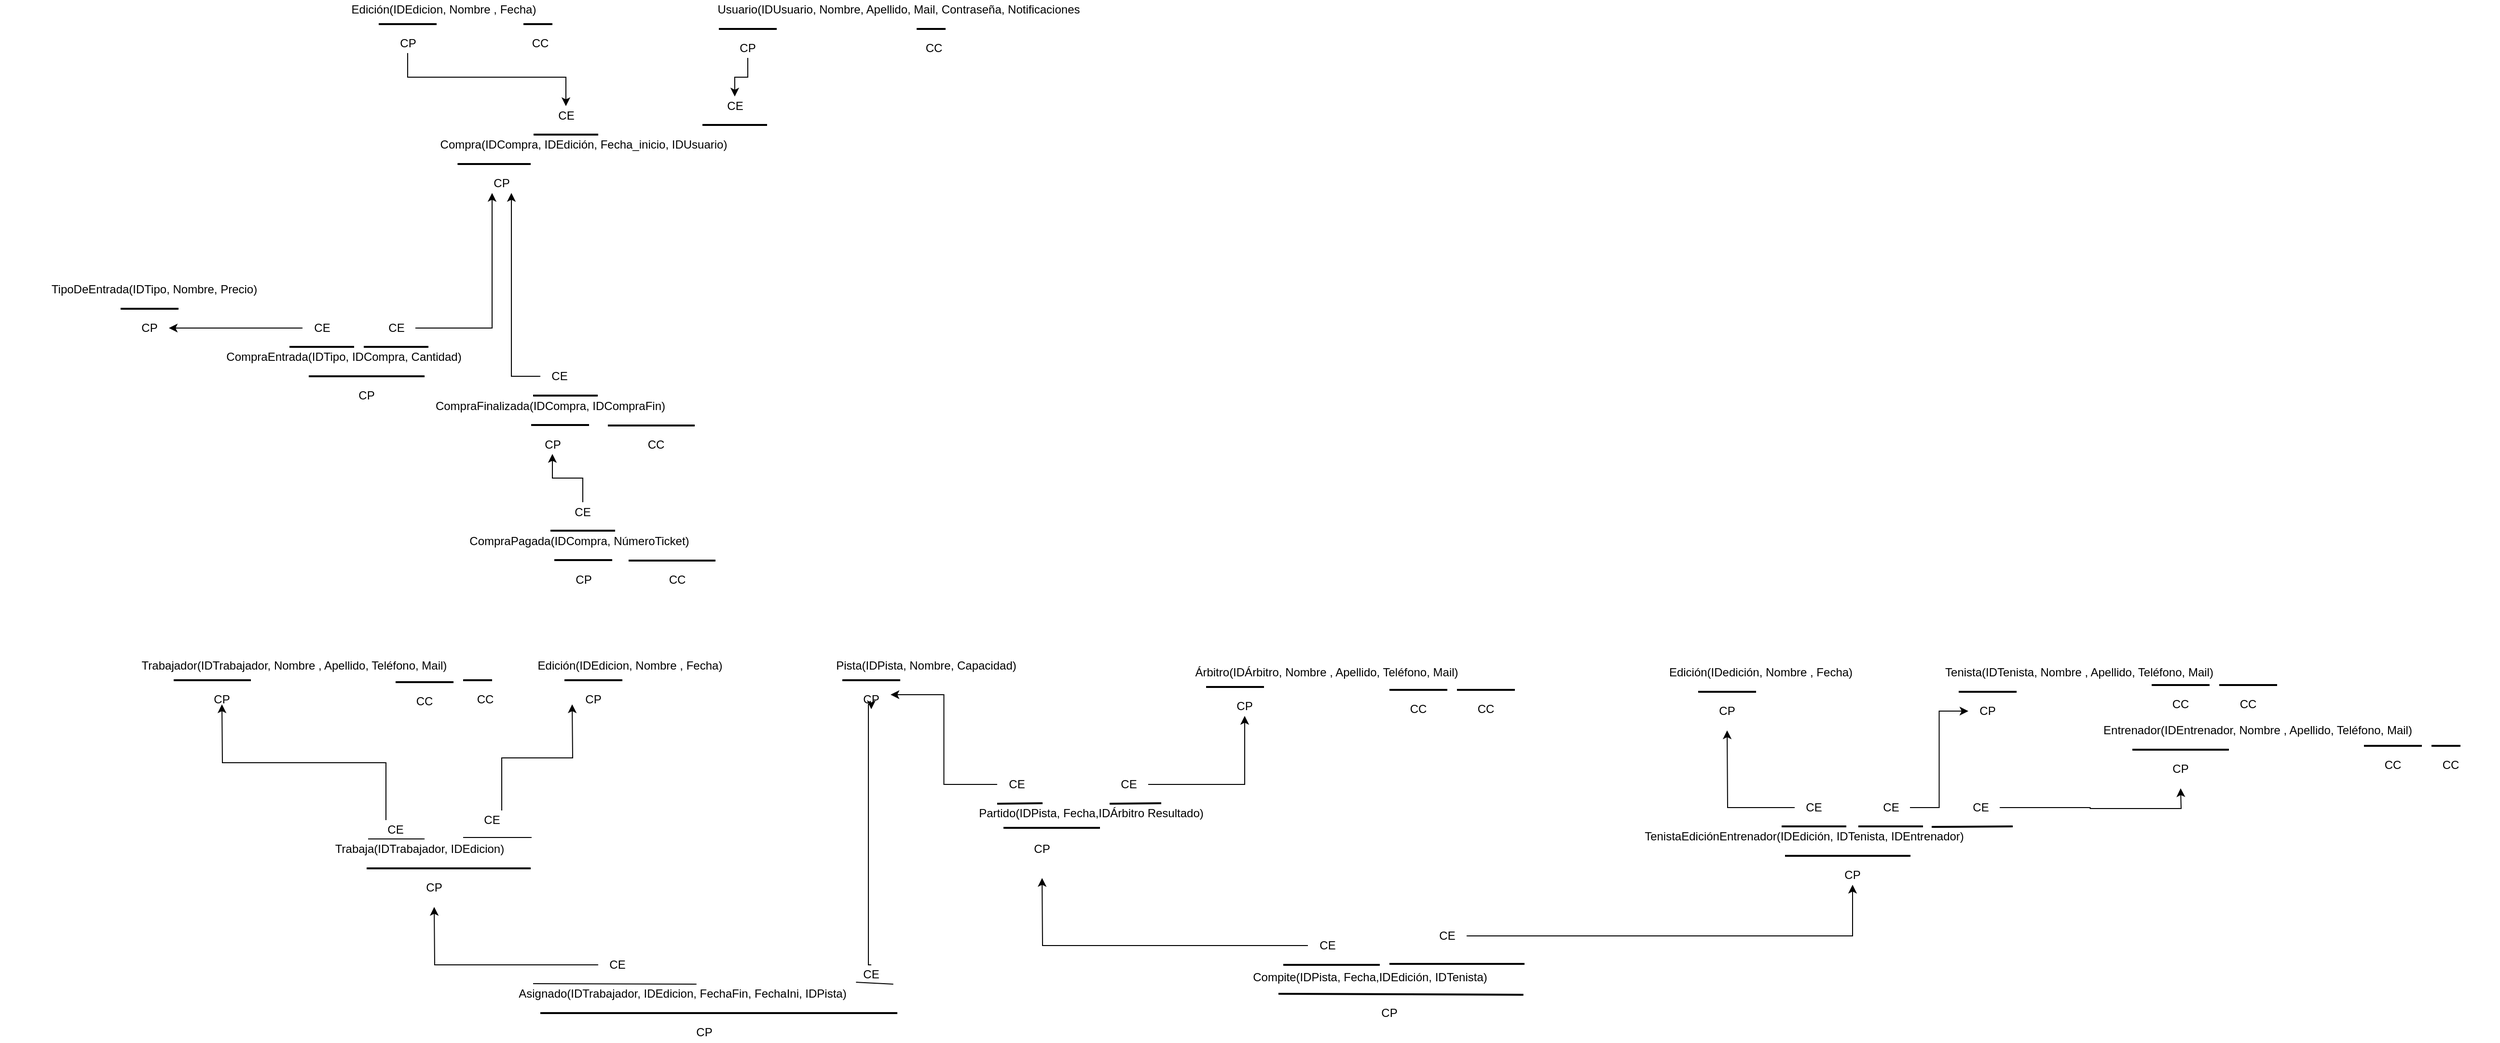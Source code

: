 <mxfile version="12.4.6" type="google"><diagram id="whbSe025Sx5PZPA5uWfd" name="Page-1"><mxGraphModel dx="2699" dy="1967" grid="1" gridSize="10" guides="1" tooltips="1" connect="1" arrows="1" fold="1" page="1" pageScale="1" pageWidth="827" pageHeight="1169" math="0" shadow="0"><root><mxCell id="0"/><mxCell id="1" parent="0"/><mxCell id="fJkCK41t4EYz9cqvcuTj-35" value="Árbitro(IDÁrbitro, Nombre , Apellido, Teléfono, Mail)" style="text;html=1;strokeColor=none;fillColor=none;align=center;verticalAlign=middle;whiteSpace=wrap;rounded=0;" parent="1" vertex="1"><mxGeometry x="730" y="507" width="430" height="20" as="geometry"/></mxCell><mxCell id="fJkCK41t4EYz9cqvcuTj-37" value="" style="endArrow=none;html=1;strokeWidth=2;" parent="1" edge="1"><mxGeometry width="50" height="50" relative="1" as="geometry"><mxPoint x="820" y="532" as="sourcePoint"/><mxPoint x="880" y="532" as="targetPoint"/></mxGeometry></mxCell><mxCell id="fJkCK41t4EYz9cqvcuTj-38" value="CP" style="text;html=1;strokeColor=none;fillColor=none;align=center;verticalAlign=middle;whiteSpace=wrap;rounded=0;strokeWidth=2;" parent="1" vertex="1"><mxGeometry x="840" y="542" width="40" height="20" as="geometry"/></mxCell><mxCell id="fJkCK41t4EYz9cqvcuTj-39" value="Partido(IDPista, Fecha,IDÁrbitro Resultado)" style="text;html=1;strokeColor=none;fillColor=none;align=center;verticalAlign=middle;whiteSpace=wrap;rounded=0;" parent="1" vertex="1"><mxGeometry x="521" y="652.5" width="360" height="20" as="geometry"/></mxCell><mxCell id="fJkCK41t4EYz9cqvcuTj-40" value="" style="endArrow=none;html=1;strokeWidth=2;" parent="1" edge="1"><mxGeometry width="50" height="50" relative="1" as="geometry"><mxPoint x="610" y="678" as="sourcePoint"/><mxPoint x="710" y="678" as="targetPoint"/><Array as="points"><mxPoint x="710" y="678"/></Array></mxGeometry></mxCell><mxCell id="fJkCK41t4EYz9cqvcuTj-41" value="CP" style="text;html=1;strokeColor=none;fillColor=none;align=center;verticalAlign=middle;whiteSpace=wrap;rounded=0;strokeWidth=2;" parent="1" vertex="1"><mxGeometry x="630" y="690" width="40" height="20" as="geometry"/></mxCell><mxCell id="Bk11QJ0BErtOKKxOB6v--1" value="Trabajador(IDTrabajador, Nombre , Apellido, Teléfono, Mail)" style="text;html=1;strokeColor=none;fillColor=none;align=center;verticalAlign=middle;whiteSpace=wrap;rounded=0;" parent="1" vertex="1"><mxGeometry x="-360" y="500" width="470" height="20" as="geometry"/></mxCell><mxCell id="Bk11QJ0BErtOKKxOB6v--4" value="Edición(IDEdicion, Nombre , Fecha)" style="text;html=1;strokeColor=none;fillColor=none;align=center;verticalAlign=middle;whiteSpace=wrap;rounded=0;" parent="1" vertex="1"><mxGeometry x="92.5" y="500" width="260" height="20" as="geometry"/></mxCell><mxCell id="Bk11QJ0BErtOKKxOB6v--7" value="Trabaja(IDTrabajador, IDEdicion)" style="text;html=1;strokeColor=none;fillColor=none;align=center;verticalAlign=middle;whiteSpace=wrap;rounded=0;" parent="1" vertex="1"><mxGeometry x="-150" y="690" width="310" height="20" as="geometry"/></mxCell><mxCell id="Bk11QJ0BErtOKKxOB6v--10" value="" style="endArrow=none;html=1;" parent="1" edge="1"><mxGeometry width="50" height="50" relative="1" as="geometry"><mxPoint x="-48.5" y="689.5" as="sourcePoint"/><mxPoint x="10" y="689.5" as="targetPoint"/></mxGeometry></mxCell><mxCell id="Bk11QJ0BErtOKKxOB6v--11" value="" style="endArrow=none;html=1;entryX=0.874;entryY=-0.1;entryDx=0;entryDy=0;entryPerimeter=0;" parent="1" target="Bk11QJ0BErtOKKxOB6v--7" edge="1"><mxGeometry width="50" height="50" relative="1" as="geometry"><mxPoint x="50" y="688" as="sourcePoint"/><mxPoint x="78.5" y="689.5" as="targetPoint"/></mxGeometry></mxCell><mxCell id="Bk11QJ0BErtOKKxOB6v--12" style="edgeStyle=orthogonalEdgeStyle;rounded=0;orthogonalLoop=1;jettySize=auto;html=1;exitX=0.25;exitY=0;exitDx=0;exitDy=0;entryX=0.75;entryY=1;entryDx=0;entryDy=0;" parent="1" source="Bk11QJ0BErtOKKxOB6v--13" edge="1"><mxGeometry relative="1" as="geometry"><mxPoint x="-200" y="550" as="targetPoint"/></mxGeometry></mxCell><mxCell id="Bk11QJ0BErtOKKxOB6v--13" value="CE" style="text;html=1;strokeColor=none;fillColor=none;align=center;verticalAlign=middle;whiteSpace=wrap;rounded=0;" parent="1" vertex="1"><mxGeometry x="-40" y="670" width="40" height="20" as="geometry"/></mxCell><mxCell id="Bk11QJ0BErtOKKxOB6v--14" style="edgeStyle=orthogonalEdgeStyle;rounded=0;orthogonalLoop=1;jettySize=auto;html=1;exitX=0.75;exitY=0;exitDx=0;exitDy=0;entryX=0.5;entryY=1;entryDx=0;entryDy=0;" parent="1" source="Bk11QJ0BErtOKKxOB6v--15" edge="1"><mxGeometry relative="1" as="geometry"><mxPoint x="163" y="550" as="targetPoint"/></mxGeometry></mxCell><mxCell id="Bk11QJ0BErtOKKxOB6v--15" value="CE" style="text;html=1;strokeColor=none;fillColor=none;align=center;verticalAlign=middle;whiteSpace=wrap;rounded=0;" parent="1" vertex="1"><mxGeometry x="60" y="660" width="40" height="20" as="geometry"/></mxCell><mxCell id="Bk11QJ0BErtOKKxOB6v--16" value="Pista(IDPista, Nombre, Capacidad)" style="text;html=1;strokeColor=none;fillColor=none;align=center;verticalAlign=middle;whiteSpace=wrap;rounded=0;" parent="1" vertex="1"><mxGeometry x="359.5" y="500" width="340" height="20" as="geometry"/></mxCell><mxCell id="Bk11QJ0BErtOKKxOB6v--22" value="" style="endArrow=none;html=1;entryX=0.529;entryY=0;entryDx=0;entryDy=0;entryPerimeter=0;" parent="1" target="Bk11QJ0BErtOKKxOB6v--19" edge="1"><mxGeometry width="50" height="50" relative="1" as="geometry"><mxPoint x="122.5" y="839.5" as="sourcePoint"/><mxPoint x="222.5" y="839.5" as="targetPoint"/></mxGeometry></mxCell><mxCell id="n0W6gBks14hGyn6LVzDB-15" style="edgeStyle=orthogonalEdgeStyle;rounded=0;orthogonalLoop=1;jettySize=auto;html=1;" parent="1" source="Bk11QJ0BErtOKKxOB6v--24" edge="1"><mxGeometry relative="1" as="geometry"><mxPoint x="20" y="760" as="targetPoint"/></mxGeometry></mxCell><mxCell id="Bk11QJ0BErtOKKxOB6v--24" value="CE" style="text;html=1;strokeColor=none;fillColor=none;align=center;verticalAlign=middle;whiteSpace=wrap;rounded=0;" parent="1" vertex="1"><mxGeometry x="190" y="810" width="40" height="20" as="geometry"/></mxCell><mxCell id="Bk11QJ0BErtOKKxOB6v--25" value="" style="endArrow=none;html=1;entryX=0.941;entryY=0;entryDx=0;entryDy=0;entryPerimeter=0;exitX=0.863;exitY=-0.1;exitDx=0;exitDy=0;exitPerimeter=0;" parent="1" source="Bk11QJ0BErtOKKxOB6v--19" target="Bk11QJ0BErtOKKxOB6v--19" edge="1"><mxGeometry width="50" height="50" relative="1" as="geometry"><mxPoint x="242.5" y="839" as="sourcePoint"/><mxPoint x="280" y="839.5" as="targetPoint"/></mxGeometry></mxCell><mxCell id="Bk11QJ0BErtOKKxOB6v--26" style="edgeStyle=orthogonalEdgeStyle;rounded=0;orthogonalLoop=1;jettySize=auto;html=1;exitX=0.5;exitY=0;exitDx=0;exitDy=0;entryX=0.5;entryY=1;entryDx=0;entryDy=0;" parent="1" source="Bk11QJ0BErtOKKxOB6v--27" target="n0W6gBks14hGyn6LVzDB-8" edge="1"><mxGeometry relative="1" as="geometry"><mxPoint x="420" y="550" as="targetPoint"/><Array as="points"><mxPoint x="470" y="820"/><mxPoint x="470" y="550"/><mxPoint x="473" y="550"/></Array></mxGeometry></mxCell><mxCell id="Bk11QJ0BErtOKKxOB6v--27" value="CE" style="text;html=1;strokeColor=none;fillColor=none;align=center;verticalAlign=middle;whiteSpace=wrap;rounded=0;" parent="1" vertex="1"><mxGeometry x="453" y="820" width="40" height="20" as="geometry"/></mxCell><mxCell id="n0W6gBks14hGyn6LVzDB-1" value="" style="endArrow=none;html=1;strokeWidth=2;" parent="1" edge="1"><mxGeometry width="50" height="50" relative="1" as="geometry"><mxPoint x="-250" y="525" as="sourcePoint"/><mxPoint x="-170" y="525" as="targetPoint"/></mxGeometry></mxCell><mxCell id="n0W6gBks14hGyn6LVzDB-2" value="CP" style="text;html=1;strokeColor=none;fillColor=none;align=center;verticalAlign=middle;whiteSpace=wrap;rounded=0;strokeWidth=2;" parent="1" vertex="1"><mxGeometry x="-220" y="535" width="40" height="20" as="geometry"/></mxCell><mxCell id="n0W6gBks14hGyn6LVzDB-3" value="" style="endArrow=none;html=1;strokeWidth=2;" parent="1" edge="1"><mxGeometry width="50" height="50" relative="1" as="geometry"><mxPoint x="155" y="525" as="sourcePoint"/><mxPoint x="215" y="525" as="targetPoint"/></mxGeometry></mxCell><mxCell id="n0W6gBks14hGyn6LVzDB-4" value="CP" style="text;html=1;strokeColor=none;fillColor=none;align=center;verticalAlign=middle;whiteSpace=wrap;rounded=0;strokeWidth=2;" parent="1" vertex="1"><mxGeometry x="165" y="535" width="40" height="20" as="geometry"/></mxCell><mxCell id="n0W6gBks14hGyn6LVzDB-7" value="" style="endArrow=none;html=1;strokeWidth=2;" parent="1" edge="1"><mxGeometry width="50" height="50" relative="1" as="geometry"><mxPoint x="443" y="525" as="sourcePoint"/><mxPoint x="503" y="525" as="targetPoint"/></mxGeometry></mxCell><mxCell id="n0W6gBks14hGyn6LVzDB-8" value="CP" style="text;html=1;strokeColor=none;fillColor=none;align=center;verticalAlign=middle;whiteSpace=wrap;rounded=0;strokeWidth=2;" parent="1" vertex="1"><mxGeometry x="453" y="535" width="40" height="20" as="geometry"/></mxCell><mxCell id="Bk11QJ0BErtOKKxOB6v--19" value="Asignado(IDTrabajador, IDEdicion, FechaFin, FechaIni, IDPista)" style="text;html=1;strokeColor=none;fillColor=none;align=center;verticalAlign=middle;whiteSpace=wrap;rounded=0;" parent="1" vertex="1"><mxGeometry x="30" y="840" width="495" height="20" as="geometry"/></mxCell><mxCell id="n0W6gBks14hGyn6LVzDB-11" value="" style="endArrow=none;html=1;strokeWidth=2;" parent="1" edge="1"><mxGeometry width="50" height="50" relative="1" as="geometry"><mxPoint x="130" y="870" as="sourcePoint"/><mxPoint x="500" y="870" as="targetPoint"/></mxGeometry></mxCell><mxCell id="n0W6gBks14hGyn6LVzDB-12" value="CP" style="text;html=1;strokeColor=none;fillColor=none;align=center;verticalAlign=middle;whiteSpace=wrap;rounded=0;strokeWidth=2;" parent="1" vertex="1"><mxGeometry x="280" y="880" width="40" height="20" as="geometry"/></mxCell><mxCell id="n0W6gBks14hGyn6LVzDB-13" value="" style="endArrow=none;html=1;strokeWidth=2;" parent="1" edge="1"><mxGeometry width="50" height="50" relative="1" as="geometry"><mxPoint x="-50" y="720" as="sourcePoint"/><mxPoint x="120" y="720" as="targetPoint"/></mxGeometry></mxCell><mxCell id="n0W6gBks14hGyn6LVzDB-14" value="CP" style="text;html=1;strokeColor=none;fillColor=none;align=center;verticalAlign=middle;whiteSpace=wrap;rounded=0;strokeWidth=2;" parent="1" vertex="1"><mxGeometry y="730" width="40" height="20" as="geometry"/></mxCell><mxCell id="n0W6gBks14hGyn6LVzDB-23" style="edgeStyle=orthogonalEdgeStyle;rounded=0;orthogonalLoop=1;jettySize=auto;html=1;entryX=0.5;entryY=1;entryDx=0;entryDy=0;" parent="1" source="n0W6gBks14hGyn6LVzDB-18" target="fJkCK41t4EYz9cqvcuTj-38" edge="1"><mxGeometry relative="1" as="geometry"/></mxCell><mxCell id="n0W6gBks14hGyn6LVzDB-18" value="CE" style="text;html=1;strokeColor=none;fillColor=none;align=center;verticalAlign=middle;whiteSpace=wrap;rounded=0;" parent="1" vertex="1"><mxGeometry x="720" y="623" width="40" height="20" as="geometry"/></mxCell><mxCell id="n0W6gBks14hGyn6LVzDB-19" value="" style="endArrow=none;html=1;strokeWidth=2;" parent="1" edge="1"><mxGeometry width="50" height="50" relative="1" as="geometry"><mxPoint x="720" y="653" as="sourcePoint"/><mxPoint x="773.5" y="652.5" as="targetPoint"/></mxGeometry></mxCell><mxCell id="n0W6gBks14hGyn6LVzDB-22" style="edgeStyle=orthogonalEdgeStyle;rounded=0;orthogonalLoop=1;jettySize=auto;html=1;entryX=1;entryY=0.25;entryDx=0;entryDy=0;" parent="1" source="n0W6gBks14hGyn6LVzDB-20" target="n0W6gBks14hGyn6LVzDB-8" edge="1"><mxGeometry relative="1" as="geometry"/></mxCell><mxCell id="n0W6gBks14hGyn6LVzDB-20" value="CE" style="text;html=1;strokeColor=none;fillColor=none;align=center;verticalAlign=middle;whiteSpace=wrap;rounded=0;" parent="1" vertex="1"><mxGeometry x="603.5" y="623" width="40" height="20" as="geometry"/></mxCell><mxCell id="n0W6gBks14hGyn6LVzDB-21" value="" style="endArrow=none;html=1;strokeWidth=2;" parent="1" edge="1"><mxGeometry width="50" height="50" relative="1" as="geometry"><mxPoint x="603.5" y="653" as="sourcePoint"/><mxPoint x="650.5" y="652.5" as="targetPoint"/></mxGeometry></mxCell><mxCell id="n0W6gBks14hGyn6LVzDB-24" value="Edición(IDedición, Nombre , Fecha)" style="text;html=1;strokeColor=none;fillColor=none;align=center;verticalAlign=middle;whiteSpace=wrap;rounded=0;" parent="1" vertex="1"><mxGeometry x="1230" y="507" width="330" height="20" as="geometry"/></mxCell><mxCell id="n0W6gBks14hGyn6LVzDB-25" value="" style="endArrow=none;html=1;strokeWidth=2;" parent="1" edge="1"><mxGeometry width="50" height="50" relative="1" as="geometry"><mxPoint x="1330" y="537" as="sourcePoint"/><mxPoint x="1390" y="537" as="targetPoint"/></mxGeometry></mxCell><mxCell id="n0W6gBks14hGyn6LVzDB-26" value="CP" style="text;html=1;strokeColor=none;fillColor=none;align=center;verticalAlign=middle;whiteSpace=wrap;rounded=0;strokeWidth=2;" parent="1" vertex="1"><mxGeometry x="1340" y="547" width="40" height="20" as="geometry"/></mxCell><mxCell id="n0W6gBks14hGyn6LVzDB-27" value="Tenista(IDTenista, Nombre , Apellido, Teléfono, Mail)" style="text;html=1;strokeColor=none;fillColor=none;align=center;verticalAlign=middle;whiteSpace=wrap;rounded=0;" parent="1" vertex="1"><mxGeometry x="1530" y="507" width="390" height="20" as="geometry"/></mxCell><mxCell id="n0W6gBks14hGyn6LVzDB-28" value="" style="endArrow=none;html=1;strokeWidth=2;" parent="1" edge="1"><mxGeometry width="50" height="50" relative="1" as="geometry"><mxPoint x="1600" y="537" as="sourcePoint"/><mxPoint x="1660" y="537" as="targetPoint"/></mxGeometry></mxCell><mxCell id="n0W6gBks14hGyn6LVzDB-29" value="CP" style="text;html=1;strokeColor=none;fillColor=none;align=center;verticalAlign=middle;whiteSpace=wrap;rounded=0;strokeWidth=2;" parent="1" vertex="1"><mxGeometry x="1610" y="547" width="40" height="20" as="geometry"/></mxCell><mxCell id="n0W6gBks14hGyn6LVzDB-30" value="TenistaEdiciónEntrenador(IDEdición, IDTenista, IDEntrenador)" style="text;html=1;strokeColor=none;fillColor=none;align=center;verticalAlign=middle;whiteSpace=wrap;rounded=0;" parent="1" vertex="1"><mxGeometry x="1010" y="677" width="860" height="20" as="geometry"/></mxCell><mxCell id="n0W6gBks14hGyn6LVzDB-31" value="" style="endArrow=none;html=1;strokeWidth=2;" parent="1" edge="1"><mxGeometry width="50" height="50" relative="1" as="geometry"><mxPoint x="1420" y="707" as="sourcePoint"/><mxPoint x="1550" y="707" as="targetPoint"/></mxGeometry></mxCell><mxCell id="n0W6gBks14hGyn6LVzDB-32" value="CP" style="text;html=1;strokeColor=none;fillColor=none;align=center;verticalAlign=middle;whiteSpace=wrap;rounded=0;strokeWidth=2;" parent="1" vertex="1"><mxGeometry x="1470" y="717" width="40" height="20" as="geometry"/></mxCell><mxCell id="n0W6gBks14hGyn6LVzDB-33" style="edgeStyle=orthogonalEdgeStyle;rounded=0;orthogonalLoop=1;jettySize=auto;html=1;strokeWidth=1;" parent="1" source="n0W6gBks14hGyn6LVzDB-34" edge="1"><mxGeometry relative="1" as="geometry"><mxPoint x="1360" y="577" as="targetPoint"/></mxGeometry></mxCell><mxCell id="n0W6gBks14hGyn6LVzDB-34" value="CE" style="text;html=1;strokeColor=none;fillColor=none;align=center;verticalAlign=middle;whiteSpace=wrap;rounded=0;" parent="1" vertex="1"><mxGeometry x="1430" y="647" width="40" height="20" as="geometry"/></mxCell><mxCell id="n0W6gBks14hGyn6LVzDB-35" value="" style="endArrow=none;html=1;strokeWidth=2;" parent="1" edge="1"><mxGeometry width="50" height="50" relative="1" as="geometry"><mxPoint x="1416.5" y="676.5" as="sourcePoint"/><mxPoint x="1483.5" y="676.5" as="targetPoint"/></mxGeometry></mxCell><mxCell id="n0W6gBks14hGyn6LVzDB-36" style="edgeStyle=orthogonalEdgeStyle;rounded=0;orthogonalLoop=1;jettySize=auto;html=1;entryX=0;entryY=0.5;entryDx=0;entryDy=0;strokeWidth=1;" parent="1" source="n0W6gBks14hGyn6LVzDB-37" target="n0W6gBks14hGyn6LVzDB-29" edge="1"><mxGeometry relative="1" as="geometry"/></mxCell><mxCell id="n0W6gBks14hGyn6LVzDB-37" value="CE" style="text;html=1;strokeColor=none;fillColor=none;align=center;verticalAlign=middle;whiteSpace=wrap;rounded=0;" parent="1" vertex="1"><mxGeometry x="1509.5" y="647" width="40" height="20" as="geometry"/></mxCell><mxCell id="n0W6gBks14hGyn6LVzDB-38" value="" style="endArrow=none;html=1;strokeWidth=2;" parent="1" edge="1"><mxGeometry width="50" height="50" relative="1" as="geometry"><mxPoint x="1496" y="676.5" as="sourcePoint"/><mxPoint x="1563" y="676.5" as="targetPoint"/></mxGeometry></mxCell><mxCell id="n0W6gBks14hGyn6LVzDB-39" style="edgeStyle=orthogonalEdgeStyle;rounded=0;orthogonalLoop=1;jettySize=auto;html=1;strokeWidth=1;" parent="1" source="n0W6gBks14hGyn6LVzDB-40" edge="1"><mxGeometry relative="1" as="geometry"><mxPoint x="1830" y="637" as="targetPoint"/></mxGeometry></mxCell><mxCell id="n0W6gBks14hGyn6LVzDB-40" value="CE" style="text;html=1;strokeColor=none;fillColor=none;align=center;verticalAlign=middle;whiteSpace=wrap;rounded=0;" parent="1" vertex="1"><mxGeometry x="1602.5" y="647" width="40" height="20" as="geometry"/></mxCell><mxCell id="n0W6gBks14hGyn6LVzDB-41" value="" style="endArrow=none;html=1;strokeWidth=2;" parent="1" edge="1"><mxGeometry width="50" height="50" relative="1" as="geometry"><mxPoint x="1572" y="677" as="sourcePoint"/><mxPoint x="1656" y="676.5" as="targetPoint"/></mxGeometry></mxCell><mxCell id="n0W6gBks14hGyn6LVzDB-42" value="Entrenador(IDEntrenador, Nombre , Apellido, Teléfono, Mail)" style="text;html=1;strokeColor=none;fillColor=none;align=center;verticalAlign=middle;whiteSpace=wrap;rounded=0;" parent="1" vertex="1"><mxGeometry x="1660" y="567" width="500" height="20" as="geometry"/></mxCell><mxCell id="n0W6gBks14hGyn6LVzDB-43" value="" style="endArrow=none;html=1;strokeWidth=2;" parent="1" edge="1"><mxGeometry width="50" height="50" relative="1" as="geometry"><mxPoint x="1780" y="597" as="sourcePoint"/><mxPoint x="1880" y="597" as="targetPoint"/></mxGeometry></mxCell><mxCell id="n0W6gBks14hGyn6LVzDB-44" value="CP" style="text;html=1;strokeColor=none;fillColor=none;align=center;verticalAlign=middle;whiteSpace=wrap;rounded=0;strokeWidth=2;" parent="1" vertex="1"><mxGeometry x="1810" y="607" width="40" height="20" as="geometry"/></mxCell><mxCell id="n0W6gBks14hGyn6LVzDB-45" value="&lt;div&gt;Compite(IDPista, Fecha,IDEdición, IDTenista)&lt;/div&gt;&lt;div&gt;&lt;br&gt;&lt;/div&gt;" style="text;html=1;strokeColor=none;fillColor=none;align=center;verticalAlign=middle;whiteSpace=wrap;rounded=0;" parent="1" vertex="1"><mxGeometry x="800" y="830" width="380" height="20" as="geometry"/></mxCell><mxCell id="n0W6gBks14hGyn6LVzDB-46" value="" style="endArrow=none;html=1;strokeWidth=2;exitX=0.25;exitY=1;exitDx=0;exitDy=0;entryX=0.918;entryY=1.05;entryDx=0;entryDy=0;entryPerimeter=0;" parent="1" source="n0W6gBks14hGyn6LVzDB-45" target="n0W6gBks14hGyn6LVzDB-45" edge="1"><mxGeometry width="50" height="50" relative="1" as="geometry"><mxPoint x="980" y="850" as="sourcePoint"/><mxPoint x="1040" y="850" as="targetPoint"/></mxGeometry></mxCell><mxCell id="n0W6gBks14hGyn6LVzDB-47" value="CP" style="text;html=1;strokeColor=none;fillColor=none;align=center;verticalAlign=middle;whiteSpace=wrap;rounded=0;strokeWidth=2;" parent="1" vertex="1"><mxGeometry x="990" y="860" width="40" height="20" as="geometry"/></mxCell><mxCell id="n0W6gBks14hGyn6LVzDB-51" style="edgeStyle=orthogonalEdgeStyle;rounded=0;orthogonalLoop=1;jettySize=auto;html=1;" parent="1" source="n0W6gBks14hGyn6LVzDB-48" edge="1"><mxGeometry relative="1" as="geometry"><mxPoint x="650" y="730" as="targetPoint"/></mxGeometry></mxCell><mxCell id="n0W6gBks14hGyn6LVzDB-48" value="CE" style="text;html=1;strokeColor=none;fillColor=none;align=center;verticalAlign=middle;whiteSpace=wrap;rounded=0;" parent="1" vertex="1"><mxGeometry x="925.5" y="790" width="40" height="20" as="geometry"/></mxCell><mxCell id="n0W6gBks14hGyn6LVzDB-49" value="" style="endArrow=none;html=1;strokeWidth=2;" parent="1" edge="1"><mxGeometry width="50" height="50" relative="1" as="geometry"><mxPoint x="900" y="820" as="sourcePoint"/><mxPoint x="1000" y="820" as="targetPoint"/></mxGeometry></mxCell><mxCell id="n0W6gBks14hGyn6LVzDB-54" style="edgeStyle=orthogonalEdgeStyle;rounded=0;orthogonalLoop=1;jettySize=auto;html=1;entryX=0.5;entryY=1;entryDx=0;entryDy=0;" parent="1" source="n0W6gBks14hGyn6LVzDB-52" target="n0W6gBks14hGyn6LVzDB-32" edge="1"><mxGeometry relative="1" as="geometry"/></mxCell><mxCell id="n0W6gBks14hGyn6LVzDB-52" value="CE" style="text;html=1;strokeColor=none;fillColor=none;align=center;verticalAlign=middle;whiteSpace=wrap;rounded=0;" parent="1" vertex="1"><mxGeometry x="1050" y="780" width="40" height="20" as="geometry"/></mxCell><mxCell id="n0W6gBks14hGyn6LVzDB-53" value="" style="endArrow=none;html=1;strokeWidth=2;" parent="1" edge="1"><mxGeometry width="50" height="50" relative="1" as="geometry"><mxPoint x="1010" y="819" as="sourcePoint"/><mxPoint x="1150" y="819" as="targetPoint"/></mxGeometry></mxCell><mxCell id="n0W6gBks14hGyn6LVzDB-55" value="Usuario(IDUsuario, Nombre, Apellido, Mail, Contraseña, Notificaciones" style="text;html=1;strokeColor=none;fillColor=none;align=center;verticalAlign=middle;whiteSpace=wrap;rounded=0;" parent="1" vertex="1"><mxGeometry x="243" y="-180" width="517" height="20" as="geometry"/></mxCell><mxCell id="n0W6gBks14hGyn6LVzDB-56" value="" style="endArrow=none;html=1;strokeWidth=2;" parent="1" edge="1"><mxGeometry width="50" height="50" relative="1" as="geometry"><mxPoint x="315" y="-150" as="sourcePoint"/><mxPoint x="375" y="-150" as="targetPoint"/></mxGeometry></mxCell><mxCell id="n0W6gBks14hGyn6LVzDB-118" style="edgeStyle=orthogonalEdgeStyle;rounded=0;orthogonalLoop=1;jettySize=auto;html=1;entryX=0.5;entryY=0;entryDx=0;entryDy=0;" parent="1" source="n0W6gBks14hGyn6LVzDB-57" target="n0W6gBks14hGyn6LVzDB-116" edge="1"><mxGeometry relative="1" as="geometry"/></mxCell><mxCell id="n0W6gBks14hGyn6LVzDB-57" value="CP" style="text;html=1;strokeColor=none;fillColor=none;align=center;verticalAlign=middle;whiteSpace=wrap;rounded=0;strokeWidth=2;" parent="1" vertex="1"><mxGeometry x="325" y="-140" width="40" height="20" as="geometry"/></mxCell><mxCell id="n0W6gBks14hGyn6LVzDB-58" value="Compra(IDCompra, IDEdición, Fecha_inicio, IDUsuario)" style="text;html=1;strokeColor=none;fillColor=none;align=center;verticalAlign=middle;whiteSpace=wrap;rounded=0;" parent="1" vertex="1"><mxGeometry x="-49.25" y="-40" width="447.5" height="20" as="geometry"/></mxCell><mxCell id="n0W6gBks14hGyn6LVzDB-59" value="CompraFinalizada(IDCompra, IDCompraFin)" style="text;html=1;strokeColor=none;fillColor=none;align=center;verticalAlign=middle;whiteSpace=wrap;rounded=0;" parent="1" vertex="1"><mxGeometry x="-27.5" y="230.5" width="335" height="20" as="geometry"/></mxCell><mxCell id="n0W6gBks14hGyn6LVzDB-60" value="CompraPagada(IDCompra, NúmeroTicket)" style="text;html=1;strokeColor=none;fillColor=none;align=center;verticalAlign=middle;whiteSpace=wrap;rounded=0;" parent="1" vertex="1"><mxGeometry x="2.5" y="370.5" width="335" height="20" as="geometry"/></mxCell><mxCell id="n0W6gBks14hGyn6LVzDB-62" value="" style="endArrow=none;html=1;strokeWidth=2;" parent="1" edge="1"><mxGeometry width="50" height="50" relative="1" as="geometry"><mxPoint x="120.5" y="260.5" as="sourcePoint"/><mxPoint x="180.5" y="260.5" as="targetPoint"/></mxGeometry></mxCell><mxCell id="n0W6gBks14hGyn6LVzDB-63" value="CP" style="text;html=1;strokeColor=none;fillColor=none;align=center;verticalAlign=middle;whiteSpace=wrap;rounded=0;strokeWidth=2;" parent="1" vertex="1"><mxGeometry x="122.5" y="270.5" width="40" height="20" as="geometry"/></mxCell><mxCell id="n0W6gBks14hGyn6LVzDB-67" style="edgeStyle=orthogonalEdgeStyle;rounded=0;orthogonalLoop=1;jettySize=auto;html=1;entryX=0.5;entryY=1;entryDx=0;entryDy=0;" parent="1" source="n0W6gBks14hGyn6LVzDB-64" target="n0W6gBks14hGyn6LVzDB-63" edge="1"><mxGeometry relative="1" as="geometry"/></mxCell><mxCell id="n0W6gBks14hGyn6LVzDB-64" value="CE" style="text;html=1;strokeColor=none;fillColor=none;align=center;verticalAlign=middle;whiteSpace=wrap;rounded=0;" parent="1" vertex="1"><mxGeometry x="154" y="340.5" width="40" height="20" as="geometry"/></mxCell><mxCell id="n0W6gBks14hGyn6LVzDB-65" value="" style="endArrow=none;html=1;strokeWidth=2;" parent="1" edge="1"><mxGeometry width="50" height="50" relative="1" as="geometry"><mxPoint x="140.5" y="370" as="sourcePoint"/><mxPoint x="207.5" y="370" as="targetPoint"/></mxGeometry></mxCell><mxCell id="n0W6gBks14hGyn6LVzDB-68" value="" style="endArrow=none;html=1;strokeWidth=2;" parent="1" edge="1"><mxGeometry width="50" height="50" relative="1" as="geometry"><mxPoint x="144.5" y="400.5" as="sourcePoint"/><mxPoint x="204.5" y="400.5" as="targetPoint"/></mxGeometry></mxCell><mxCell id="n0W6gBks14hGyn6LVzDB-69" value="CP" style="text;html=1;strokeColor=none;fillColor=none;align=center;verticalAlign=middle;whiteSpace=wrap;rounded=0;strokeWidth=2;" parent="1" vertex="1"><mxGeometry x="154.5" y="410.5" width="40" height="20" as="geometry"/></mxCell><mxCell id="n0W6gBks14hGyn6LVzDB-70" value="" style="endArrow=none;html=1;strokeWidth=2;" parent="1" edge="1"><mxGeometry width="50" height="50" relative="1" as="geometry"><mxPoint x="80" y="-10" as="sourcePoint"/><mxPoint x="120" y="-10" as="targetPoint"/><Array as="points"><mxPoint x="40" y="-10"/></Array></mxGeometry></mxCell><mxCell id="n0W6gBks14hGyn6LVzDB-71" value="CP" style="text;html=1;strokeColor=none;fillColor=none;align=center;verticalAlign=middle;whiteSpace=wrap;rounded=0;strokeWidth=2;" parent="1" vertex="1"><mxGeometry x="70" width="40" height="20" as="geometry"/></mxCell><mxCell id="n0W6gBks14hGyn6LVzDB-99" style="edgeStyle=orthogonalEdgeStyle;rounded=0;orthogonalLoop=1;jettySize=auto;html=1;entryX=0.75;entryY=1;entryDx=0;entryDy=0;" parent="1" source="n0W6gBks14hGyn6LVzDB-72" target="n0W6gBks14hGyn6LVzDB-71" edge="1"><mxGeometry relative="1" as="geometry"/></mxCell><mxCell id="n0W6gBks14hGyn6LVzDB-72" value="CE" style="text;html=1;strokeColor=none;fillColor=none;align=center;verticalAlign=middle;whiteSpace=wrap;rounded=0;" parent="1" vertex="1"><mxGeometry x="130" y="200" width="40" height="20" as="geometry"/></mxCell><mxCell id="n0W6gBks14hGyn6LVzDB-73" value="" style="endArrow=none;html=1;strokeWidth=2;" parent="1" edge="1"><mxGeometry width="50" height="50" relative="1" as="geometry"><mxPoint x="122.5" y="230" as="sourcePoint"/><mxPoint x="189.5" y="230" as="targetPoint"/></mxGeometry></mxCell><mxCell id="n0W6gBks14hGyn6LVzDB-85" value="Edición(IDEdicion, Nombre , Fecha)" style="text;html=1;strokeColor=none;fillColor=none;align=center;verticalAlign=middle;whiteSpace=wrap;rounded=0;" parent="1" vertex="1"><mxGeometry x="-100" y="-180" width="260" height="20" as="geometry"/></mxCell><mxCell id="n0W6gBks14hGyn6LVzDB-86" value="" style="endArrow=none;html=1;strokeWidth=2;" parent="1" edge="1"><mxGeometry width="50" height="50" relative="1" as="geometry"><mxPoint x="-37.5" y="-155" as="sourcePoint"/><mxPoint x="22.5" y="-155" as="targetPoint"/></mxGeometry></mxCell><mxCell id="n0W6gBks14hGyn6LVzDB-119" style="edgeStyle=orthogonalEdgeStyle;rounded=0;orthogonalLoop=1;jettySize=auto;html=1;entryX=0.5;entryY=0;entryDx=0;entryDy=0;" parent="1" source="n0W6gBks14hGyn6LVzDB-87" target="n0W6gBks14hGyn6LVzDB-114" edge="1"><mxGeometry relative="1" as="geometry"><Array as="points"><mxPoint x="-7" y="-100"/><mxPoint x="157" y="-100"/></Array></mxGeometry></mxCell><mxCell id="n0W6gBks14hGyn6LVzDB-87" value="CP" style="text;html=1;strokeColor=none;fillColor=none;align=center;verticalAlign=middle;whiteSpace=wrap;rounded=0;strokeWidth=2;" parent="1" vertex="1"><mxGeometry x="-27.5" y="-145" width="40" height="20" as="geometry"/></mxCell><mxCell id="n0W6gBks14hGyn6LVzDB-100" value="&lt;div&gt;TipoDeEntrada(IDTipo, Nombre, Precio)&lt;/div&gt;" style="text;html=1;strokeColor=none;fillColor=none;align=center;verticalAlign=middle;whiteSpace=wrap;rounded=0;" parent="1" vertex="1"><mxGeometry x="-430" y="110" width="320" height="20" as="geometry"/></mxCell><mxCell id="n0W6gBks14hGyn6LVzDB-102" value="CompraEntrada(IDTipo, IDCompra, Cantidad)" style="text;html=1;strokeColor=none;fillColor=none;align=center;verticalAlign=middle;whiteSpace=wrap;rounded=0;" parent="1" vertex="1"><mxGeometry x="-245" y="180" width="343" height="20" as="geometry"/></mxCell><mxCell id="n0W6gBks14hGyn6LVzDB-103" value="" style="endArrow=none;html=1;strokeWidth=2;" parent="1" edge="1"><mxGeometry width="50" height="50" relative="1" as="geometry"><mxPoint x="-110" y="210" as="sourcePoint"/><mxPoint x="10" y="210" as="targetPoint"/></mxGeometry></mxCell><mxCell id="n0W6gBks14hGyn6LVzDB-104" value="CP" style="text;html=1;strokeColor=none;fillColor=none;align=center;verticalAlign=middle;whiteSpace=wrap;rounded=0;strokeWidth=2;" parent="1" vertex="1"><mxGeometry x="-70" y="220" width="40" height="20" as="geometry"/></mxCell><mxCell id="n0W6gBks14hGyn6LVzDB-105" value="" style="endArrow=none;html=1;strokeWidth=2;" parent="1" edge="1"><mxGeometry width="50" height="50" relative="1" as="geometry"><mxPoint x="-305" y="140" as="sourcePoint"/><mxPoint x="-245" y="140" as="targetPoint"/></mxGeometry></mxCell><mxCell id="n0W6gBks14hGyn6LVzDB-106" value="CP" style="text;html=1;strokeColor=none;fillColor=none;align=center;verticalAlign=middle;whiteSpace=wrap;rounded=0;strokeWidth=2;" parent="1" vertex="1"><mxGeometry x="-295" y="150" width="40" height="20" as="geometry"/></mxCell><mxCell id="n0W6gBks14hGyn6LVzDB-112" style="edgeStyle=orthogonalEdgeStyle;rounded=0;orthogonalLoop=1;jettySize=auto;html=1;entryX=1;entryY=0.5;entryDx=0;entryDy=0;" parent="1" source="n0W6gBks14hGyn6LVzDB-108" target="n0W6gBks14hGyn6LVzDB-106" edge="1"><mxGeometry relative="1" as="geometry"/></mxCell><mxCell id="n0W6gBks14hGyn6LVzDB-108" value="CE" style="text;html=1;strokeColor=none;fillColor=none;align=center;verticalAlign=middle;whiteSpace=wrap;rounded=0;" parent="1" vertex="1"><mxGeometry x="-116.5" y="150" width="40" height="20" as="geometry"/></mxCell><mxCell id="n0W6gBks14hGyn6LVzDB-109" value="" style="endArrow=none;html=1;strokeWidth=2;" parent="1" edge="1"><mxGeometry width="50" height="50" relative="1" as="geometry"><mxPoint x="-130" y="179.5" as="sourcePoint"/><mxPoint x="-63" y="179.5" as="targetPoint"/></mxGeometry></mxCell><mxCell id="n0W6gBks14hGyn6LVzDB-113" style="edgeStyle=orthogonalEdgeStyle;rounded=0;orthogonalLoop=1;jettySize=auto;html=1;entryX=0.25;entryY=1;entryDx=0;entryDy=0;" parent="1" source="n0W6gBks14hGyn6LVzDB-110" target="n0W6gBks14hGyn6LVzDB-71" edge="1"><mxGeometry relative="1" as="geometry"/></mxCell><mxCell id="n0W6gBks14hGyn6LVzDB-110" value="CE" style="text;html=1;strokeColor=none;fillColor=none;align=center;verticalAlign=middle;whiteSpace=wrap;rounded=0;" parent="1" vertex="1"><mxGeometry x="-39.5" y="150" width="40" height="20" as="geometry"/></mxCell><mxCell id="n0W6gBks14hGyn6LVzDB-111" value="" style="endArrow=none;html=1;strokeWidth=2;" parent="1" edge="1"><mxGeometry width="50" height="50" relative="1" as="geometry"><mxPoint x="-53" y="179.5" as="sourcePoint"/><mxPoint x="14" y="179.5" as="targetPoint"/></mxGeometry></mxCell><mxCell id="n0W6gBks14hGyn6LVzDB-114" value="CE" style="text;html=1;strokeColor=none;fillColor=none;align=center;verticalAlign=middle;whiteSpace=wrap;rounded=0;" parent="1" vertex="1"><mxGeometry x="136.5" y="-70" width="40" height="20" as="geometry"/></mxCell><mxCell id="n0W6gBks14hGyn6LVzDB-115" value="" style="endArrow=none;html=1;strokeWidth=2;" parent="1" edge="1"><mxGeometry width="50" height="50" relative="1" as="geometry"><mxPoint x="123" y="-40.5" as="sourcePoint"/><mxPoint x="190" y="-40.5" as="targetPoint"/></mxGeometry></mxCell><mxCell id="n0W6gBks14hGyn6LVzDB-116" value="CE" style="text;html=1;strokeColor=none;fillColor=none;align=center;verticalAlign=middle;whiteSpace=wrap;rounded=0;" parent="1" vertex="1"><mxGeometry x="311.5" y="-80" width="40" height="20" as="geometry"/></mxCell><mxCell id="n0W6gBks14hGyn6LVzDB-117" value="" style="endArrow=none;html=1;strokeWidth=2;" parent="1" edge="1"><mxGeometry width="50" height="50" relative="1" as="geometry"><mxPoint x="298" y="-50.5" as="sourcePoint"/><mxPoint x="365" y="-50.5" as="targetPoint"/></mxGeometry></mxCell><mxCell id="QCvbmI4lKRs5IuVdB6SQ-1" value="" style="endArrow=none;html=1;strokeWidth=2;" parent="1" edge="1"><mxGeometry width="50" height="50" relative="1" as="geometry"><mxPoint x="520" y="-150" as="sourcePoint"/><mxPoint x="550" y="-150" as="targetPoint"/></mxGeometry></mxCell><mxCell id="QCvbmI4lKRs5IuVdB6SQ-2" value="CC" style="text;html=1;strokeColor=none;fillColor=none;align=center;verticalAlign=middle;whiteSpace=wrap;rounded=0;strokeWidth=2;" parent="1" vertex="1"><mxGeometry x="517.5" y="-140" width="40" height="20" as="geometry"/></mxCell><mxCell id="QCvbmI4lKRs5IuVdB6SQ-3" value="" style="endArrow=none;html=1;strokeWidth=2;" parent="1" edge="1"><mxGeometry width="50" height="50" relative="1" as="geometry"><mxPoint x="112.5" y="-155" as="sourcePoint"/><mxPoint x="142.5" y="-155" as="targetPoint"/></mxGeometry></mxCell><mxCell id="QCvbmI4lKRs5IuVdB6SQ-4" value="CC" style="text;html=1;strokeColor=none;fillColor=none;align=center;verticalAlign=middle;whiteSpace=wrap;rounded=0;strokeWidth=2;" parent="1" vertex="1"><mxGeometry x="110" y="-145" width="40" height="20" as="geometry"/></mxCell><mxCell id="QCvbmI4lKRs5IuVdB6SQ-5" value="" style="endArrow=none;html=1;strokeWidth=2;" parent="1" edge="1"><mxGeometry width="50" height="50" relative="1" as="geometry"><mxPoint x="200" y="261" as="sourcePoint"/><mxPoint x="290" y="261" as="targetPoint"/></mxGeometry></mxCell><mxCell id="QCvbmI4lKRs5IuVdB6SQ-6" value="CC" style="text;html=1;strokeColor=none;fillColor=none;align=center;verticalAlign=middle;whiteSpace=wrap;rounded=0;strokeWidth=2;" parent="1" vertex="1"><mxGeometry x="230" y="270.5" width="40" height="20" as="geometry"/></mxCell><mxCell id="QCvbmI4lKRs5IuVdB6SQ-7" value="" style="endArrow=none;html=1;strokeWidth=2;" parent="1" edge="1"><mxGeometry width="50" height="50" relative="1" as="geometry"><mxPoint x="221.5" y="401" as="sourcePoint"/><mxPoint x="311.5" y="401" as="targetPoint"/></mxGeometry></mxCell><mxCell id="QCvbmI4lKRs5IuVdB6SQ-8" value="CC" style="text;html=1;strokeColor=none;fillColor=none;align=center;verticalAlign=middle;whiteSpace=wrap;rounded=0;strokeWidth=2;" parent="1" vertex="1"><mxGeometry x="251.5" y="410.5" width="40" height="20" as="geometry"/></mxCell><mxCell id="QCvbmI4lKRs5IuVdB6SQ-12" value="" style="endArrow=none;html=1;strokeWidth=2;" parent="1" edge="1"><mxGeometry width="50" height="50" relative="1" as="geometry"><mxPoint x="1080" y="535" as="sourcePoint"/><mxPoint x="1140" y="535" as="targetPoint"/></mxGeometry></mxCell><mxCell id="QCvbmI4lKRs5IuVdB6SQ-13" value="CC" style="text;html=1;strokeColor=none;fillColor=none;align=center;verticalAlign=middle;whiteSpace=wrap;rounded=0;strokeWidth=2;" parent="1" vertex="1"><mxGeometry x="1090" y="545" width="40" height="20" as="geometry"/></mxCell><mxCell id="QCvbmI4lKRs5IuVdB6SQ-14" value="" style="endArrow=none;html=1;strokeWidth=2;" parent="1" edge="1"><mxGeometry width="50" height="50" relative="1" as="geometry"><mxPoint x="1010" y="535" as="sourcePoint"/><mxPoint x="1070" y="535" as="targetPoint"/></mxGeometry></mxCell><mxCell id="QCvbmI4lKRs5IuVdB6SQ-15" value="CC" style="text;html=1;strokeColor=none;fillColor=none;align=center;verticalAlign=middle;whiteSpace=wrap;rounded=0;strokeWidth=2;" parent="1" vertex="1"><mxGeometry x="1020" y="545" width="40" height="20" as="geometry"/></mxCell><mxCell id="QCvbmI4lKRs5IuVdB6SQ-16" value="" style="endArrow=none;html=1;strokeWidth=2;" parent="1" edge="1"><mxGeometry width="50" height="50" relative="1" as="geometry"><mxPoint x="1870" y="530" as="sourcePoint"/><mxPoint x="1930" y="530" as="targetPoint"/></mxGeometry></mxCell><mxCell id="QCvbmI4lKRs5IuVdB6SQ-17" value="CC" style="text;html=1;strokeColor=none;fillColor=none;align=center;verticalAlign=middle;whiteSpace=wrap;rounded=0;strokeWidth=2;" parent="1" vertex="1"><mxGeometry x="1880" y="540" width="40" height="20" as="geometry"/></mxCell><mxCell id="QCvbmI4lKRs5IuVdB6SQ-20" value="" style="endArrow=none;html=1;strokeWidth=2;" parent="1" edge="1"><mxGeometry width="50" height="50" relative="1" as="geometry"><mxPoint x="1800" y="530" as="sourcePoint"/><mxPoint x="1860" y="530" as="targetPoint"/></mxGeometry></mxCell><mxCell id="QCvbmI4lKRs5IuVdB6SQ-21" value="CC" style="text;html=1;strokeColor=none;fillColor=none;align=center;verticalAlign=middle;whiteSpace=wrap;rounded=0;strokeWidth=2;" parent="1" vertex="1"><mxGeometry x="1810" y="540" width="40" height="20" as="geometry"/></mxCell><mxCell id="QCvbmI4lKRs5IuVdB6SQ-22" value="" style="endArrow=none;html=1;strokeWidth=2;" parent="1" edge="1"><mxGeometry width="50" height="50" relative="1" as="geometry"><mxPoint x="2020" y="593" as="sourcePoint"/><mxPoint x="2080" y="593" as="targetPoint"/></mxGeometry></mxCell><mxCell id="QCvbmI4lKRs5IuVdB6SQ-23" value="CC" style="text;html=1;strokeColor=none;fillColor=none;align=center;verticalAlign=middle;whiteSpace=wrap;rounded=0;strokeWidth=2;" parent="1" vertex="1"><mxGeometry x="2030" y="603" width="40" height="20" as="geometry"/></mxCell><mxCell id="QCvbmI4lKRs5IuVdB6SQ-24" value="" style="endArrow=none;html=1;strokeWidth=2;" parent="1" edge="1"><mxGeometry width="50" height="50" relative="1" as="geometry"><mxPoint x="2090" y="593" as="sourcePoint"/><mxPoint x="2120" y="593" as="targetPoint"/></mxGeometry></mxCell><mxCell id="QCvbmI4lKRs5IuVdB6SQ-25" value="CC" style="text;html=1;strokeColor=none;fillColor=none;align=center;verticalAlign=middle;whiteSpace=wrap;rounded=0;strokeWidth=2;" parent="1" vertex="1"><mxGeometry x="2090" y="603" width="40" height="20" as="geometry"/></mxCell><mxCell id="QCvbmI4lKRs5IuVdB6SQ-28" value="" style="endArrow=none;html=1;strokeWidth=2;" parent="1" edge="1"><mxGeometry width="50" height="50" relative="1" as="geometry"><mxPoint x="-20" y="527" as="sourcePoint"/><mxPoint x="40" y="527" as="targetPoint"/></mxGeometry></mxCell><mxCell id="QCvbmI4lKRs5IuVdB6SQ-29" value="CC" style="text;html=1;strokeColor=none;fillColor=none;align=center;verticalAlign=middle;whiteSpace=wrap;rounded=0;strokeWidth=2;" parent="1" vertex="1"><mxGeometry x="-10" y="537" width="40" height="20" as="geometry"/></mxCell><mxCell id="QCvbmI4lKRs5IuVdB6SQ-30" value="" style="endArrow=none;html=1;strokeWidth=2;" parent="1" edge="1"><mxGeometry width="50" height="50" relative="1" as="geometry"><mxPoint x="50" y="525" as="sourcePoint"/><mxPoint x="80" y="525" as="targetPoint"/></mxGeometry></mxCell><mxCell id="QCvbmI4lKRs5IuVdB6SQ-31" value="CC" style="text;html=1;strokeColor=none;fillColor=none;align=center;verticalAlign=middle;whiteSpace=wrap;rounded=0;strokeWidth=2;" parent="1" vertex="1"><mxGeometry x="52.5" y="535" width="40" height="20" as="geometry"/></mxCell></root></mxGraphModel></diagram></mxfile>
